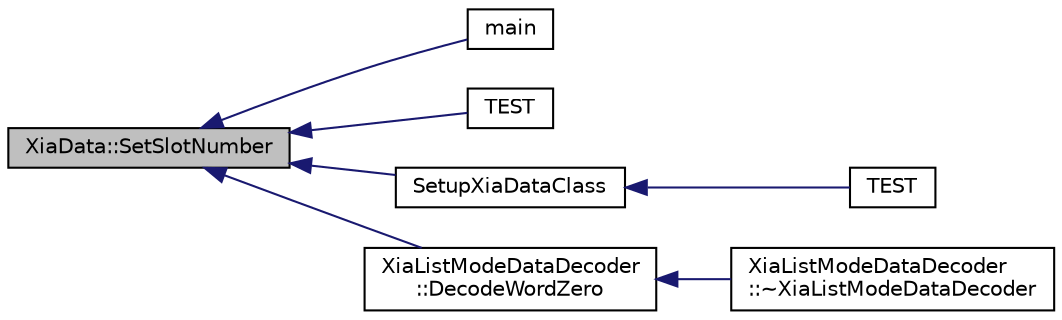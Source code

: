 digraph "XiaData::SetSlotNumber"
{
  edge [fontname="Helvetica",fontsize="10",labelfontname="Helvetica",labelfontsize="10"];
  node [fontname="Helvetica",fontsize="10",shape=record];
  rankdir="LR";
  Node1 [label="XiaData::SetSlotNumber",height=0.2,width=0.4,color="black", fillcolor="grey75", style="filled", fontcolor="black"];
  Node1 -> Node2 [dir="back",color="midnightblue",fontsize="10",style="solid",fontname="Helvetica"];
  Node2 [label="main",height=0.2,width=0.4,color="black", fillcolor="white", style="filled",URL="$d5/d9e/data_generator_8cpp.html#a0ddf1224851353fc92bfbff6f499fa97"];
  Node1 -> Node3 [dir="back",color="midnightblue",fontsize="10",style="solid",fontname="Helvetica"];
  Node3 [label="TEST",height=0.2,width=0.4,color="black", fillcolor="white", style="filled",URL="$da/de2/unittest-_xia_data_8cpp.html#ab7a7339d46ef526171977725566f6cbd"];
  Node1 -> Node4 [dir="back",color="midnightblue",fontsize="10",style="solid",fontname="Helvetica"];
  Node4 [label="SetupXiaDataClass",height=0.2,width=0.4,color="black", fillcolor="white", style="filled",URL="$d3/d66/unittest-_xia_list_mode_data_encoder_8cpp.html#a40acdc4640ed2248d22139fbfba265dd"];
  Node4 -> Node5 [dir="back",color="midnightblue",fontsize="10",style="solid",fontname="Helvetica"];
  Node5 [label="TEST",height=0.2,width=0.4,color="black", fillcolor="white", style="filled",URL="$d3/d66/unittest-_xia_list_mode_data_encoder_8cpp.html#a11e098d325d9237c93a494326a6373b2"];
  Node1 -> Node6 [dir="back",color="midnightblue",fontsize="10",style="solid",fontname="Helvetica"];
  Node6 [label="XiaListModeDataDecoder\l::DecodeWordZero",height=0.2,width=0.4,color="black", fillcolor="white", style="filled",URL="$df/dea/class_xia_list_mode_data_decoder.html#aa6c0d7de33caf645342499f68ecce4a6"];
  Node6 -> Node7 [dir="back",color="midnightblue",fontsize="10",style="solid",fontname="Helvetica"];
  Node7 [label="XiaListModeDataDecoder\l::~XiaListModeDataDecoder",height=0.2,width=0.4,color="black", fillcolor="white", style="filled",URL="$df/dea/class_xia_list_mode_data_decoder.html#a31629a35b4ce7c55e85aec7d8119d281",tooltip="Default destructor. "];
}
